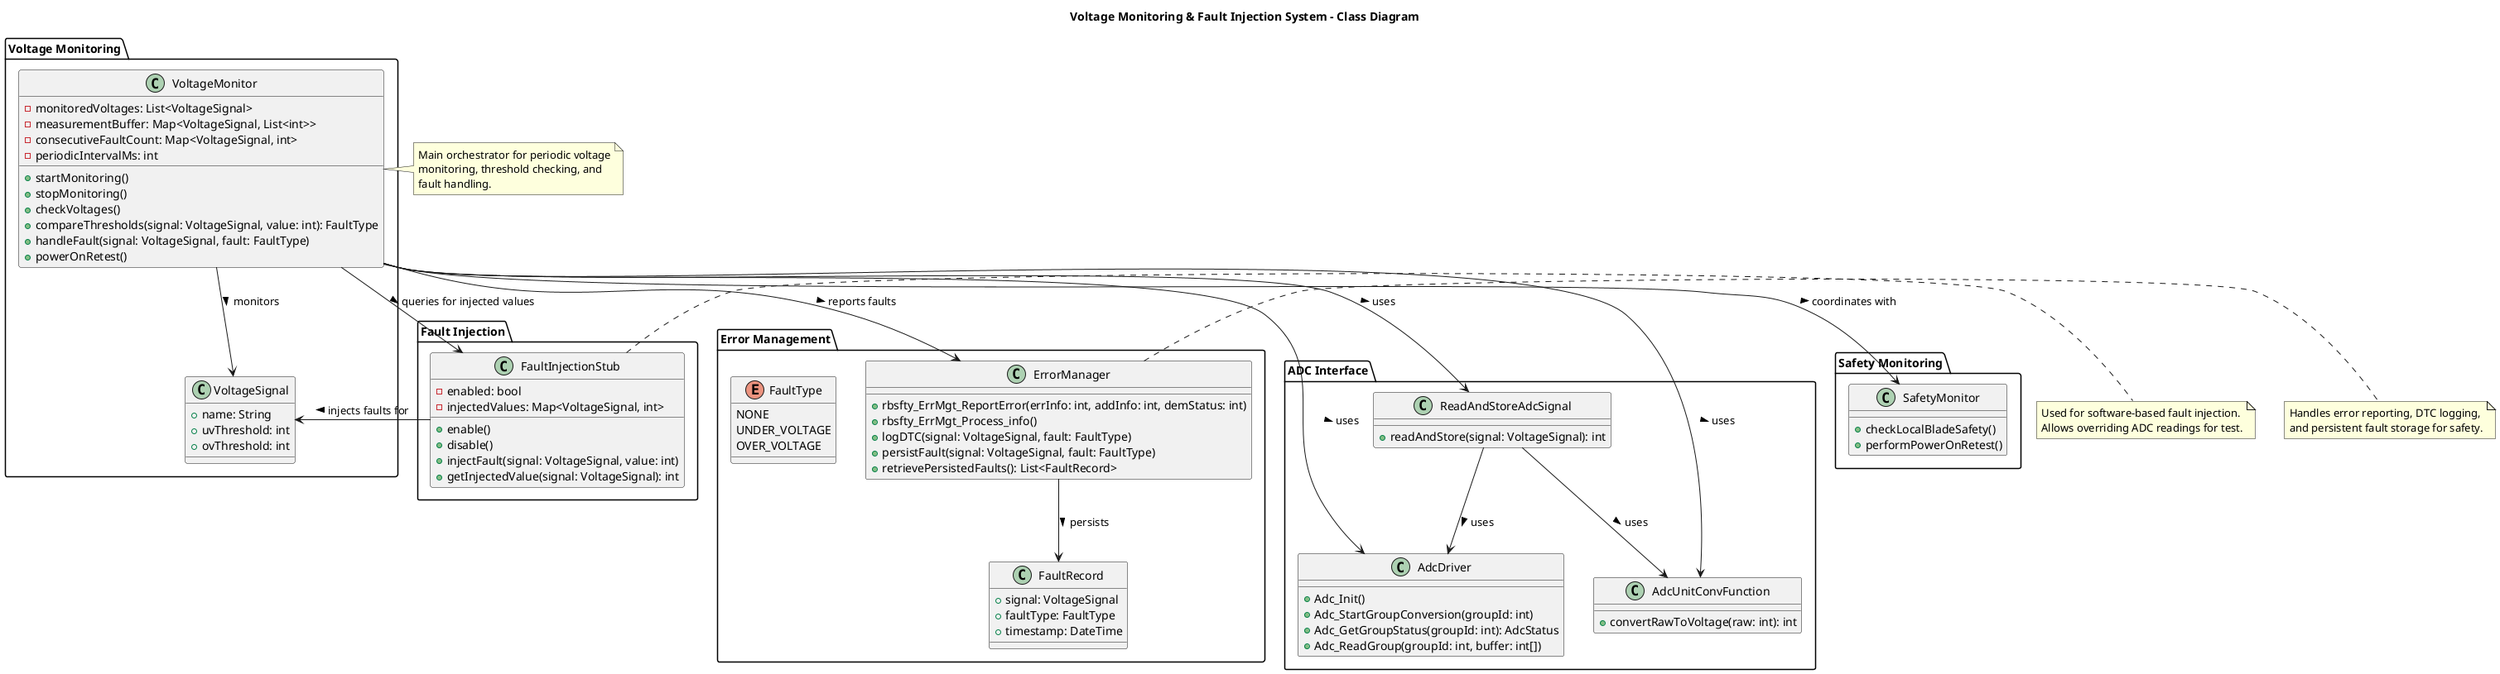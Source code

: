 @startuml
title Voltage Monitoring & Fault Injection System - Class Diagram

package "Voltage Monitoring" {
    class VoltageMonitor {
        - monitoredVoltages: List<VoltageSignal>
        - measurementBuffer: Map<VoltageSignal, List<int>>
        - consecutiveFaultCount: Map<VoltageSignal, int>
        - periodicIntervalMs: int
        + startMonitoring()
        + stopMonitoring()
        + checkVoltages()
        + compareThresholds(signal: VoltageSignal, value: int): FaultType
        + handleFault(signal: VoltageSignal, fault: FaultType)
        + powerOnRetest()
    }

    class VoltageSignal {
        + name: String
        + uvThreshold: int
        + ovThreshold: int
    }
}

package "ADC Interface" {
    class AdcDriver {
        + Adc_Init()
        + Adc_StartGroupConversion(groupId: int)
        + Adc_GetGroupStatus(groupId: int): AdcStatus
        + Adc_ReadGroup(groupId: int, buffer: int[])
    }

    class AdcUnitConvFunction {
        + convertRawToVoltage(raw: int): int
    }

    class ReadAndStoreAdcSignal {
        + readAndStore(signal: VoltageSignal): int
    }
}

package "Fault Injection" {
    class FaultInjectionStub {
        - enabled: bool
        - injectedValues: Map<VoltageSignal, int>
        + enable()
        + disable()
        + injectFault(signal: VoltageSignal, value: int)
        + getInjectedValue(signal: VoltageSignal): int
    }
}

package "Error Management" {
    class ErrorManager {
        + rbsfty_ErrMgt_ReportError(errInfo: int, addInfo: int, demStatus: int)
        + rbsfty_ErrMgt_Process_info()
        + logDTC(signal: VoltageSignal, fault: FaultType)
        + persistFault(signal: VoltageSignal, fault: FaultType)
        + retrievePersistedFaults(): List<FaultRecord>
    }

    class FaultRecord {
        + signal: VoltageSignal
        + faultType: FaultType
        + timestamp: DateTime
    }

    enum FaultType {
        NONE
        UNDER_VOLTAGE
        OVER_VOLTAGE
    }
}

package "Safety Monitoring" {
    class SafetyMonitor {
        + checkLocalBladeSafety()
        + performPowerOnRetest()
    }
}

' Relationships
VoltageMonitor --> VoltageSignal : monitors >
VoltageMonitor --> AdcDriver : uses >
VoltageMonitor --> AdcUnitConvFunction : uses >
VoltageMonitor --> ReadAndStoreAdcSignal : uses >
VoltageMonitor --> FaultInjectionStub : queries for injected values >
VoltageMonitor --> ErrorManager : reports faults >
VoltageMonitor --> SafetyMonitor : coordinates with >
ErrorManager --> FaultRecord : persists >
FaultInjectionStub --> VoltageSignal : injects faults for >
ReadAndStoreAdcSignal --> AdcDriver : uses >
ReadAndStoreAdcSignal --> AdcUnitConvFunction : uses >

' Notes for clarity
note right of FaultInjectionStub
  Used for software-based fault injection.
  Allows overriding ADC readings for test.
end note

note right of ErrorManager
  Handles error reporting, DTC logging,
  and persistent fault storage for safety.
end note

note left of VoltageMonitor
  Main orchestrator for periodic voltage
  monitoring, threshold checking, and
  fault handling.
end note

@enduml